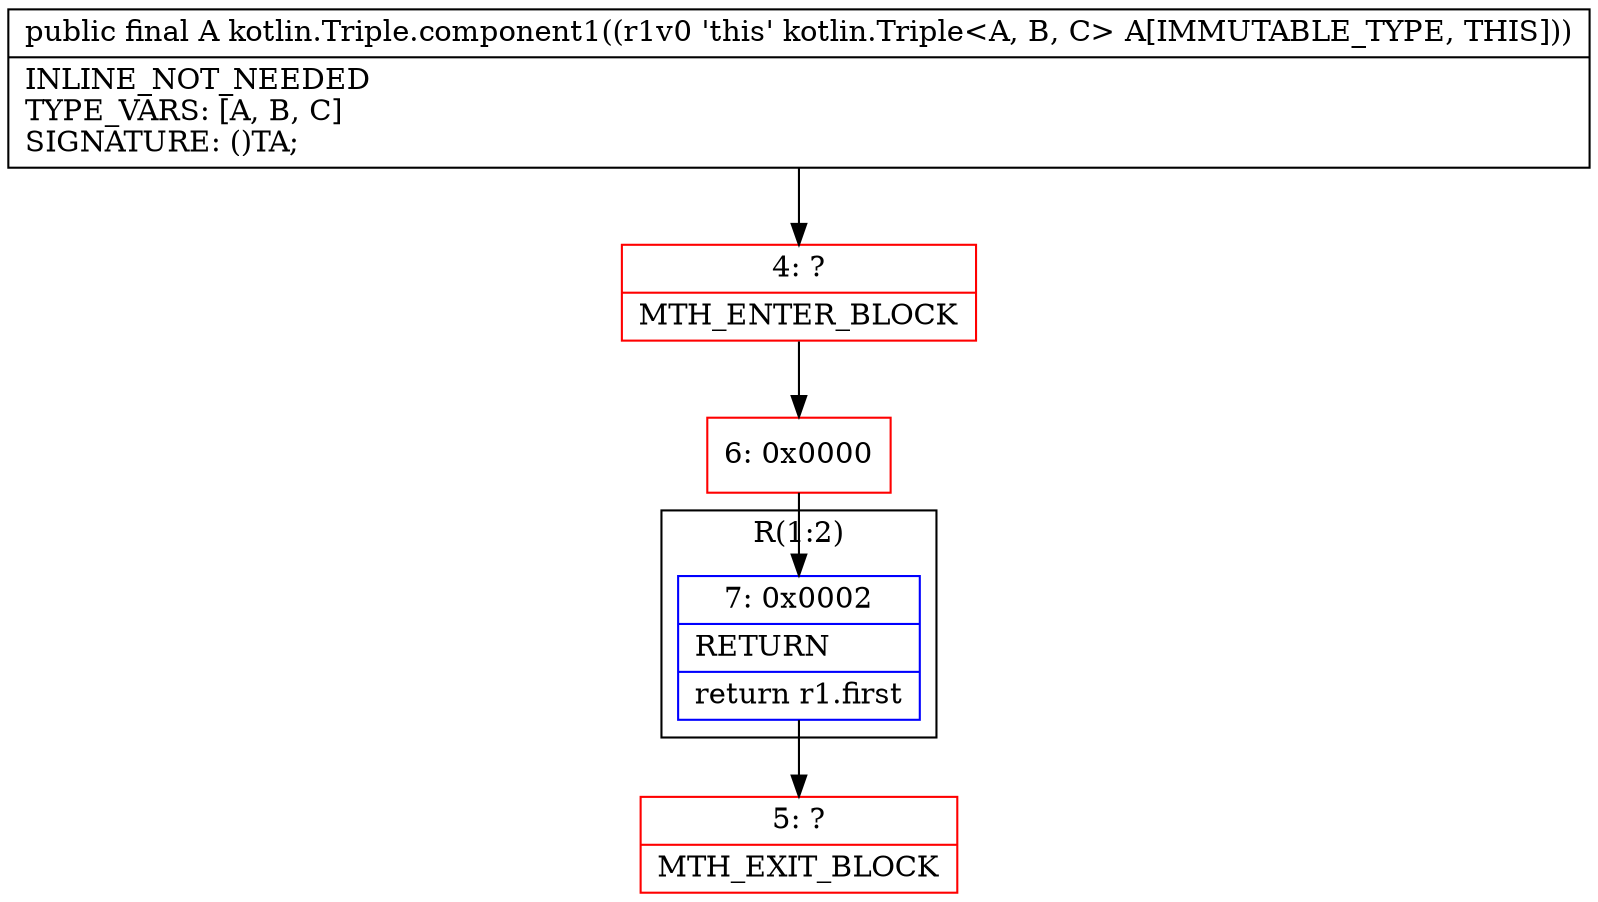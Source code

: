 digraph "CFG forkotlin.Triple.component1()Ljava\/lang\/Object;" {
subgraph cluster_Region_1478234466 {
label = "R(1:2)";
node [shape=record,color=blue];
Node_7 [shape=record,label="{7\:\ 0x0002|RETURN\l|return r1.first\l}"];
}
Node_4 [shape=record,color=red,label="{4\:\ ?|MTH_ENTER_BLOCK\l}"];
Node_6 [shape=record,color=red,label="{6\:\ 0x0000}"];
Node_5 [shape=record,color=red,label="{5\:\ ?|MTH_EXIT_BLOCK\l}"];
MethodNode[shape=record,label="{public final A kotlin.Triple.component1((r1v0 'this' kotlin.Triple\<A, B, C\> A[IMMUTABLE_TYPE, THIS]))  | INLINE_NOT_NEEDED\lTYPE_VARS: [A, B, C]\lSIGNATURE: ()TA;\l}"];
MethodNode -> Node_4;Node_7 -> Node_5;
Node_4 -> Node_6;
Node_6 -> Node_7;
}

